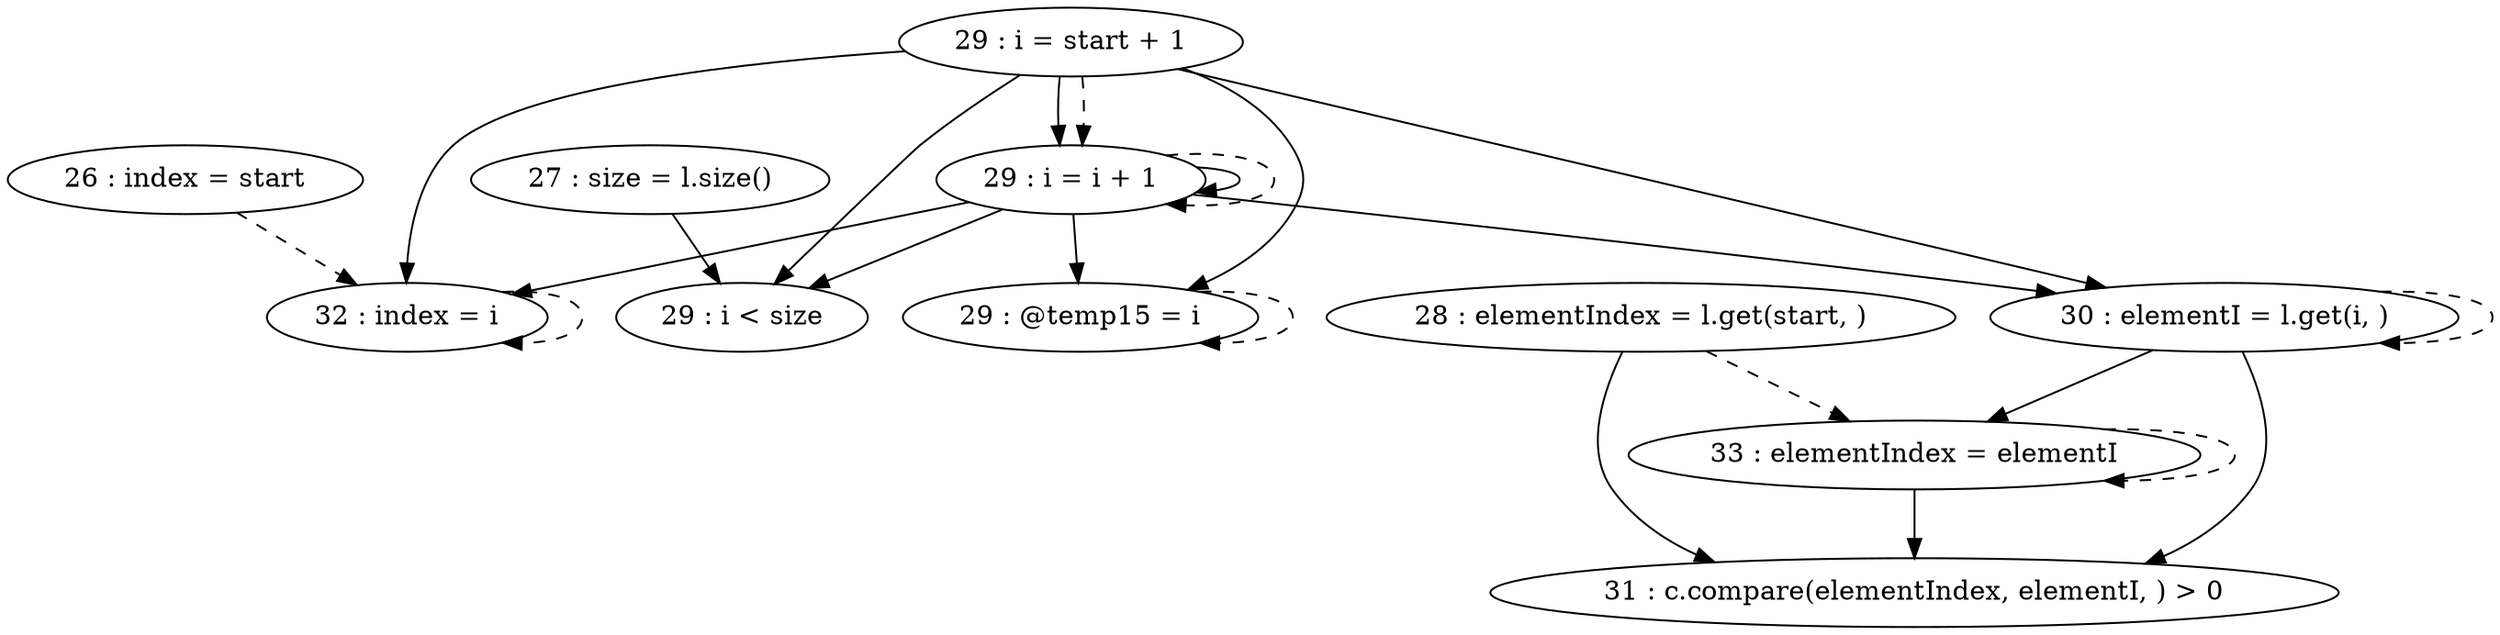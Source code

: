 digraph G {
"26 : index = start"
"26 : index = start" -> "32 : index = i" [style=dashed]
"27 : size = l.size()"
"27 : size = l.size()" -> "29 : i < size"
"28 : elementIndex = l.get(start, )"
"28 : elementIndex = l.get(start, )" -> "31 : c.compare(elementIndex, elementI, ) > 0"
"28 : elementIndex = l.get(start, )" -> "33 : elementIndex = elementI" [style=dashed]
"29 : i = start + 1"
"29 : i = start + 1" -> "29 : i = i + 1"
"29 : i = start + 1" -> "32 : index = i"
"29 : i = start + 1" -> "29 : @temp15 = i"
"29 : i = start + 1" -> "30 : elementI = l.get(i, )"
"29 : i = start + 1" -> "29 : i < size"
"29 : i = start + 1" -> "29 : i = i + 1" [style=dashed]
"29 : i < size"
"30 : elementI = l.get(i, )"
"30 : elementI = l.get(i, )" -> "31 : c.compare(elementIndex, elementI, ) > 0"
"30 : elementI = l.get(i, )" -> "33 : elementIndex = elementI"
"30 : elementI = l.get(i, )" -> "30 : elementI = l.get(i, )" [style=dashed]
"31 : c.compare(elementIndex, elementI, ) > 0"
"32 : index = i"
"32 : index = i" -> "32 : index = i" [style=dashed]
"33 : elementIndex = elementI"
"33 : elementIndex = elementI" -> "31 : c.compare(elementIndex, elementI, ) > 0"
"33 : elementIndex = elementI" -> "33 : elementIndex = elementI" [style=dashed]
"29 : @temp15 = i"
"29 : @temp15 = i" -> "29 : @temp15 = i" [style=dashed]
"29 : i = i + 1"
"29 : i = i + 1" -> "29 : i = i + 1"
"29 : i = i + 1" -> "32 : index = i"
"29 : i = i + 1" -> "29 : @temp15 = i"
"29 : i = i + 1" -> "30 : elementI = l.get(i, )"
"29 : i = i + 1" -> "29 : i < size"
"29 : i = i + 1" -> "29 : i = i + 1" [style=dashed]
}